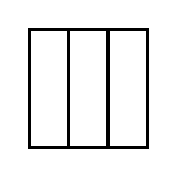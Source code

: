 \begin{tikzpicture}[very thick, scale=.5]
    \draw (0,0) rectangle (1,3);
    \draw (1,0) rectangle (2,3);
    \draw (2,0) rectangle (3,3);
\end{tikzpicture}
